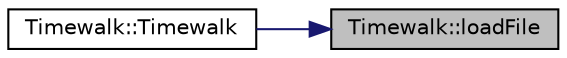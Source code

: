 digraph "Timewalk::loadFile"
{
 // LATEX_PDF_SIZE
  edge [fontname="Helvetica",fontsize="10",labelfontname="Helvetica",labelfontsize="10"];
  node [fontname="Helvetica",fontsize="10",shape=record];
  rankdir="RL";
  Node1 [label="Timewalk::loadFile",height=0.2,width=0.4,color="black", fillcolor="grey75", style="filled", fontcolor="black",tooltip=" "];
  Node1 -> Node2 [dir="back",color="midnightblue",fontsize="10",style="solid",fontname="Helvetica"];
  Node2 [label="Timewalk::Timewalk",height=0.2,width=0.4,color="black", fillcolor="white", style="filled",URL="$class_timewalk.html#ac6d66ef44ed399a2d12c24d083d71b3f",tooltip=" "];
}
